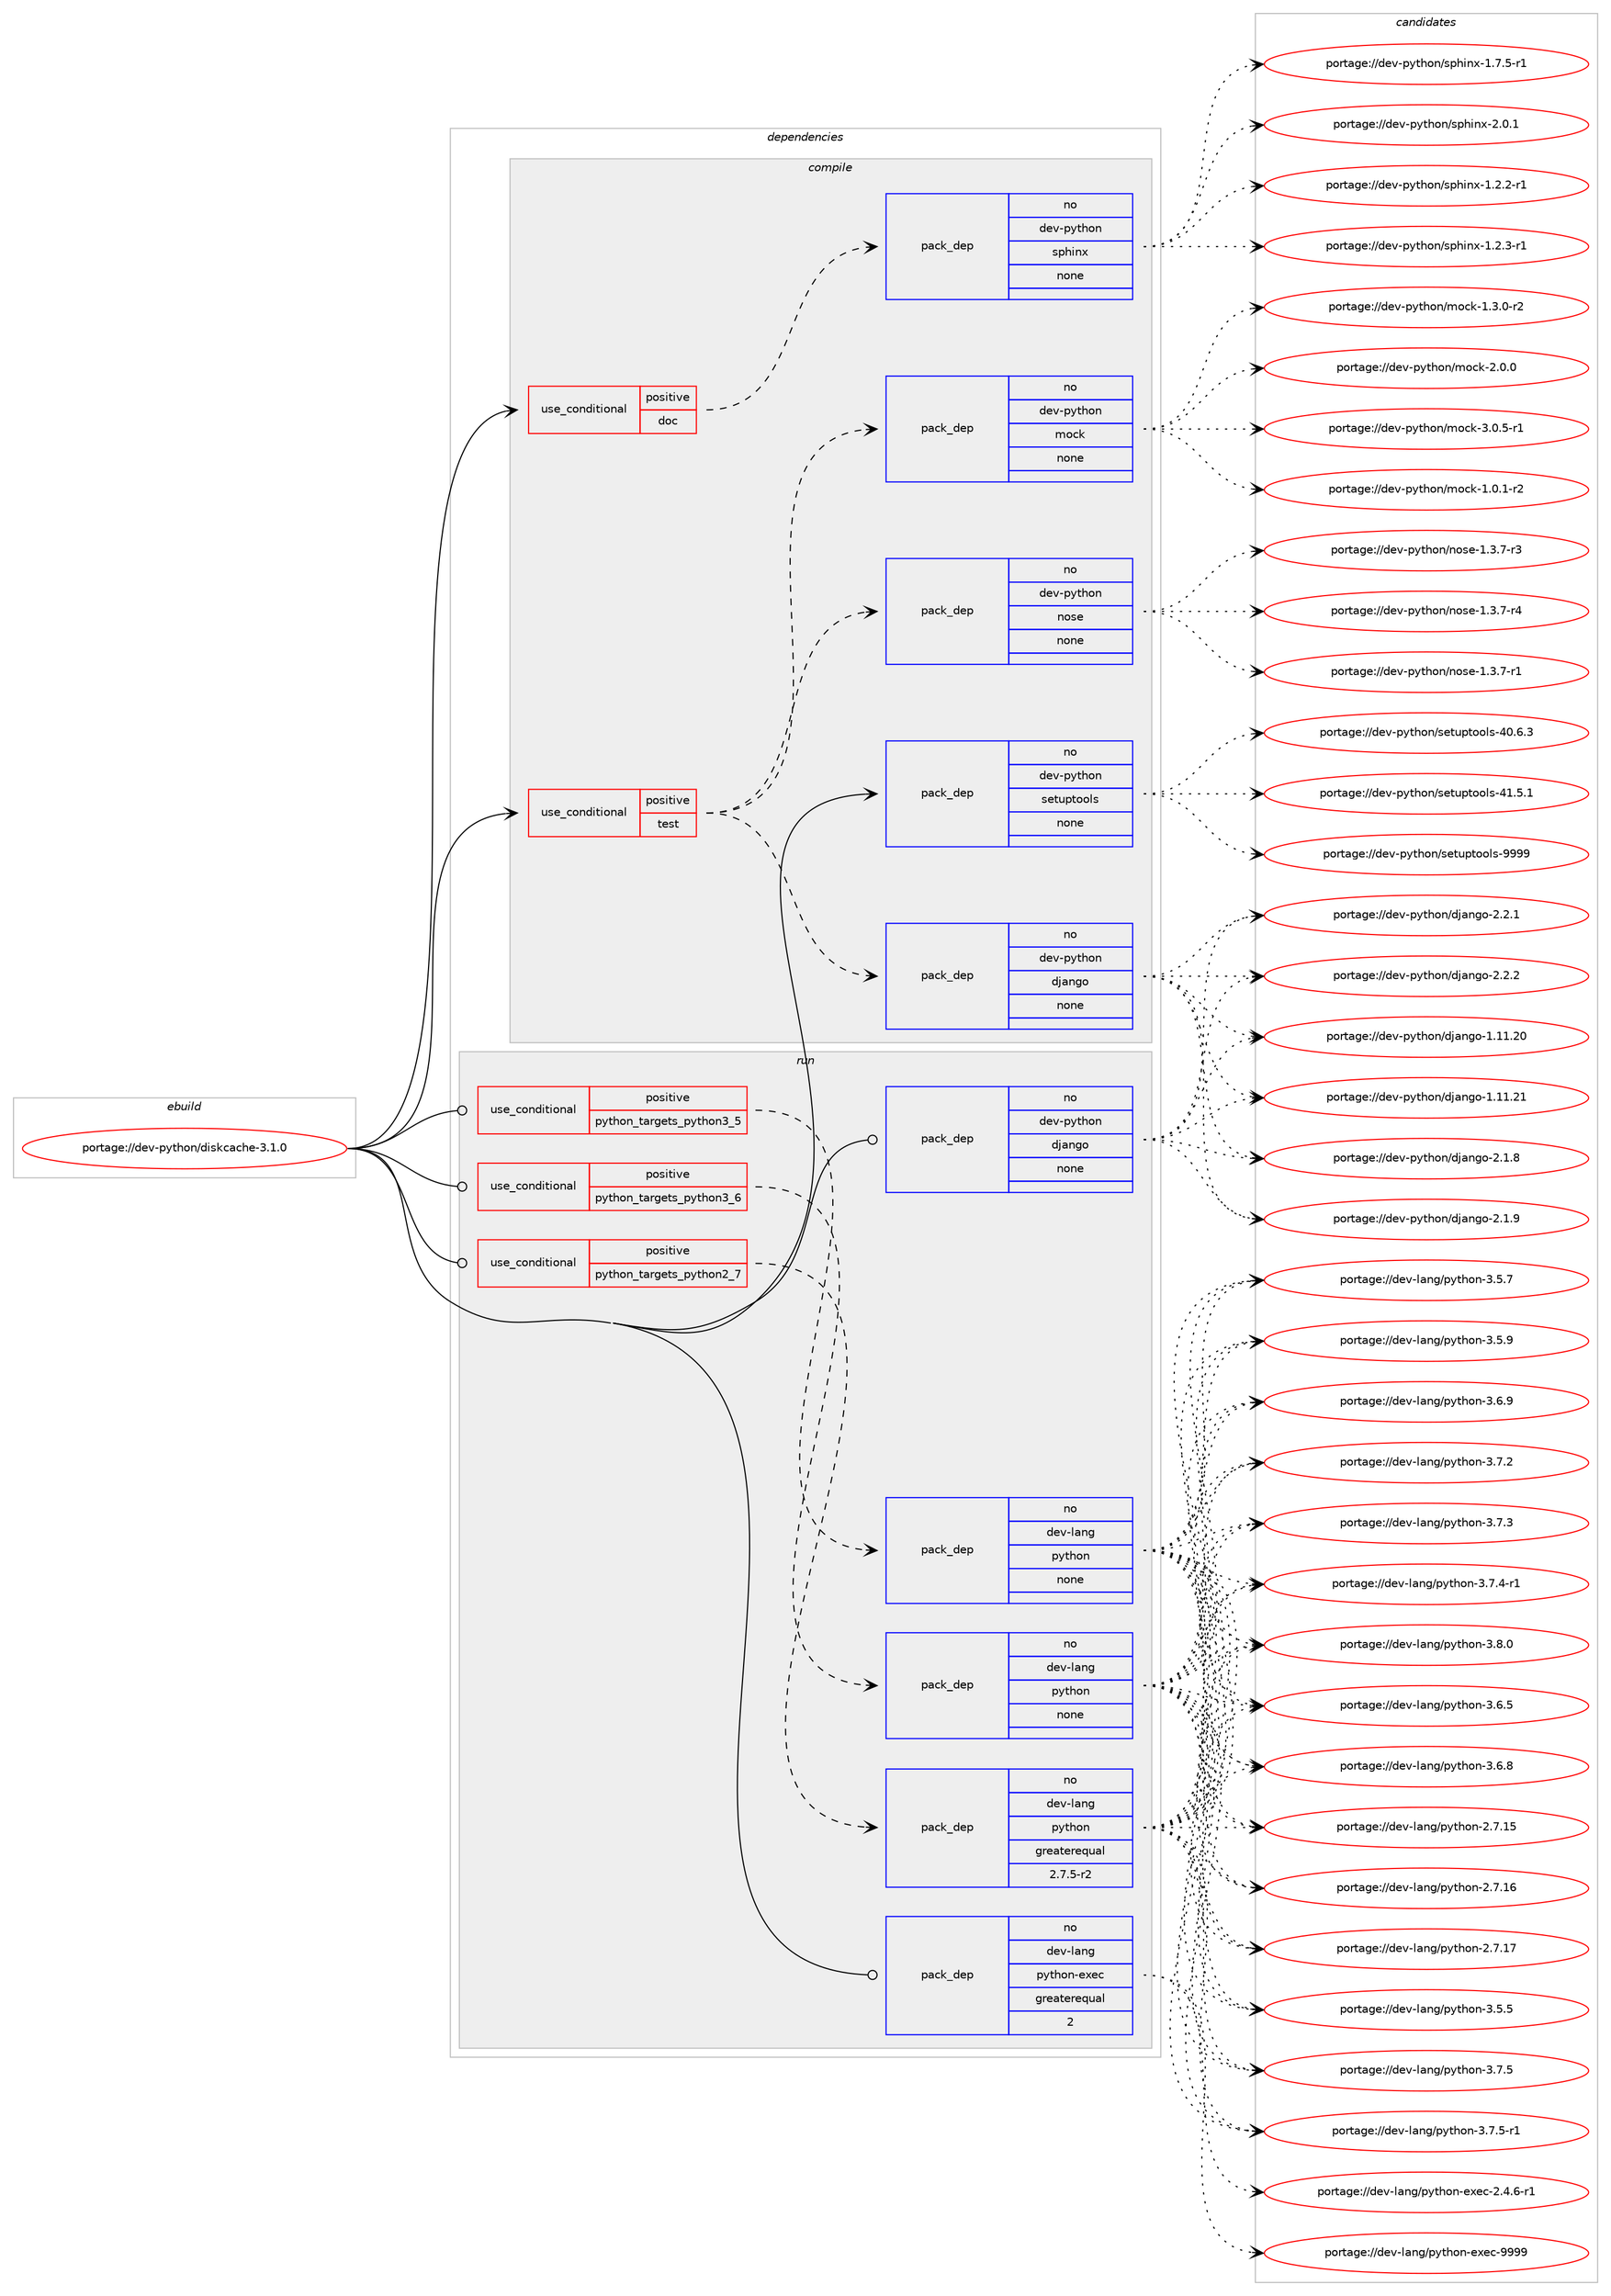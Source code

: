 digraph prolog {

# *************
# Graph options
# *************

newrank=true;
concentrate=true;
compound=true;
graph [rankdir=LR,fontname=Helvetica,fontsize=10,ranksep=1.5];#, ranksep=2.5, nodesep=0.2];
edge  [arrowhead=vee];
node  [fontname=Helvetica,fontsize=10];

# **********
# The ebuild
# **********

subgraph cluster_leftcol {
color=gray;
rank=same;
label=<<i>ebuild</i>>;
id [label="portage://dev-python/diskcache-3.1.0", color=red, width=4, href="../dev-python/diskcache-3.1.0.svg"];
}

# ****************
# The dependencies
# ****************

subgraph cluster_midcol {
color=gray;
label=<<i>dependencies</i>>;
subgraph cluster_compile {
fillcolor="#eeeeee";
style=filled;
label=<<i>compile</i>>;
subgraph cond27741 {
dependency136563 [label=<<TABLE BORDER="0" CELLBORDER="1" CELLSPACING="0" CELLPADDING="4"><TR><TD ROWSPAN="3" CELLPADDING="10">use_conditional</TD></TR><TR><TD>positive</TD></TR><TR><TD>doc</TD></TR></TABLE>>, shape=none, color=red];
subgraph pack105497 {
dependency136564 [label=<<TABLE BORDER="0" CELLBORDER="1" CELLSPACING="0" CELLPADDING="4" WIDTH="220"><TR><TD ROWSPAN="6" CELLPADDING="30">pack_dep</TD></TR><TR><TD WIDTH="110">no</TD></TR><TR><TD>dev-python</TD></TR><TR><TD>sphinx</TD></TR><TR><TD>none</TD></TR><TR><TD></TD></TR></TABLE>>, shape=none, color=blue];
}
dependency136563:e -> dependency136564:w [weight=20,style="dashed",arrowhead="vee"];
}
id:e -> dependency136563:w [weight=20,style="solid",arrowhead="vee"];
subgraph cond27742 {
dependency136565 [label=<<TABLE BORDER="0" CELLBORDER="1" CELLSPACING="0" CELLPADDING="4"><TR><TD ROWSPAN="3" CELLPADDING="10">use_conditional</TD></TR><TR><TD>positive</TD></TR><TR><TD>test</TD></TR></TABLE>>, shape=none, color=red];
subgraph pack105498 {
dependency136566 [label=<<TABLE BORDER="0" CELLBORDER="1" CELLSPACING="0" CELLPADDING="4" WIDTH="220"><TR><TD ROWSPAN="6" CELLPADDING="30">pack_dep</TD></TR><TR><TD WIDTH="110">no</TD></TR><TR><TD>dev-python</TD></TR><TR><TD>django</TD></TR><TR><TD>none</TD></TR><TR><TD></TD></TR></TABLE>>, shape=none, color=blue];
}
dependency136565:e -> dependency136566:w [weight=20,style="dashed",arrowhead="vee"];
subgraph pack105499 {
dependency136567 [label=<<TABLE BORDER="0" CELLBORDER="1" CELLSPACING="0" CELLPADDING="4" WIDTH="220"><TR><TD ROWSPAN="6" CELLPADDING="30">pack_dep</TD></TR><TR><TD WIDTH="110">no</TD></TR><TR><TD>dev-python</TD></TR><TR><TD>mock</TD></TR><TR><TD>none</TD></TR><TR><TD></TD></TR></TABLE>>, shape=none, color=blue];
}
dependency136565:e -> dependency136567:w [weight=20,style="dashed",arrowhead="vee"];
subgraph pack105500 {
dependency136568 [label=<<TABLE BORDER="0" CELLBORDER="1" CELLSPACING="0" CELLPADDING="4" WIDTH="220"><TR><TD ROWSPAN="6" CELLPADDING="30">pack_dep</TD></TR><TR><TD WIDTH="110">no</TD></TR><TR><TD>dev-python</TD></TR><TR><TD>nose</TD></TR><TR><TD>none</TD></TR><TR><TD></TD></TR></TABLE>>, shape=none, color=blue];
}
dependency136565:e -> dependency136568:w [weight=20,style="dashed",arrowhead="vee"];
}
id:e -> dependency136565:w [weight=20,style="solid",arrowhead="vee"];
subgraph pack105501 {
dependency136569 [label=<<TABLE BORDER="0" CELLBORDER="1" CELLSPACING="0" CELLPADDING="4" WIDTH="220"><TR><TD ROWSPAN="6" CELLPADDING="30">pack_dep</TD></TR><TR><TD WIDTH="110">no</TD></TR><TR><TD>dev-python</TD></TR><TR><TD>setuptools</TD></TR><TR><TD>none</TD></TR><TR><TD></TD></TR></TABLE>>, shape=none, color=blue];
}
id:e -> dependency136569:w [weight=20,style="solid",arrowhead="vee"];
}
subgraph cluster_compileandrun {
fillcolor="#eeeeee";
style=filled;
label=<<i>compile and run</i>>;
}
subgraph cluster_run {
fillcolor="#eeeeee";
style=filled;
label=<<i>run</i>>;
subgraph cond27743 {
dependency136570 [label=<<TABLE BORDER="0" CELLBORDER="1" CELLSPACING="0" CELLPADDING="4"><TR><TD ROWSPAN="3" CELLPADDING="10">use_conditional</TD></TR><TR><TD>positive</TD></TR><TR><TD>python_targets_python2_7</TD></TR></TABLE>>, shape=none, color=red];
subgraph pack105502 {
dependency136571 [label=<<TABLE BORDER="0" CELLBORDER="1" CELLSPACING="0" CELLPADDING="4" WIDTH="220"><TR><TD ROWSPAN="6" CELLPADDING="30">pack_dep</TD></TR><TR><TD WIDTH="110">no</TD></TR><TR><TD>dev-lang</TD></TR><TR><TD>python</TD></TR><TR><TD>greaterequal</TD></TR><TR><TD>2.7.5-r2</TD></TR></TABLE>>, shape=none, color=blue];
}
dependency136570:e -> dependency136571:w [weight=20,style="dashed",arrowhead="vee"];
}
id:e -> dependency136570:w [weight=20,style="solid",arrowhead="odot"];
subgraph cond27744 {
dependency136572 [label=<<TABLE BORDER="0" CELLBORDER="1" CELLSPACING="0" CELLPADDING="4"><TR><TD ROWSPAN="3" CELLPADDING="10">use_conditional</TD></TR><TR><TD>positive</TD></TR><TR><TD>python_targets_python3_5</TD></TR></TABLE>>, shape=none, color=red];
subgraph pack105503 {
dependency136573 [label=<<TABLE BORDER="0" CELLBORDER="1" CELLSPACING="0" CELLPADDING="4" WIDTH="220"><TR><TD ROWSPAN="6" CELLPADDING="30">pack_dep</TD></TR><TR><TD WIDTH="110">no</TD></TR><TR><TD>dev-lang</TD></TR><TR><TD>python</TD></TR><TR><TD>none</TD></TR><TR><TD></TD></TR></TABLE>>, shape=none, color=blue];
}
dependency136572:e -> dependency136573:w [weight=20,style="dashed",arrowhead="vee"];
}
id:e -> dependency136572:w [weight=20,style="solid",arrowhead="odot"];
subgraph cond27745 {
dependency136574 [label=<<TABLE BORDER="0" CELLBORDER="1" CELLSPACING="0" CELLPADDING="4"><TR><TD ROWSPAN="3" CELLPADDING="10">use_conditional</TD></TR><TR><TD>positive</TD></TR><TR><TD>python_targets_python3_6</TD></TR></TABLE>>, shape=none, color=red];
subgraph pack105504 {
dependency136575 [label=<<TABLE BORDER="0" CELLBORDER="1" CELLSPACING="0" CELLPADDING="4" WIDTH="220"><TR><TD ROWSPAN="6" CELLPADDING="30">pack_dep</TD></TR><TR><TD WIDTH="110">no</TD></TR><TR><TD>dev-lang</TD></TR><TR><TD>python</TD></TR><TR><TD>none</TD></TR><TR><TD></TD></TR></TABLE>>, shape=none, color=blue];
}
dependency136574:e -> dependency136575:w [weight=20,style="dashed",arrowhead="vee"];
}
id:e -> dependency136574:w [weight=20,style="solid",arrowhead="odot"];
subgraph pack105505 {
dependency136576 [label=<<TABLE BORDER="0" CELLBORDER="1" CELLSPACING="0" CELLPADDING="4" WIDTH="220"><TR><TD ROWSPAN="6" CELLPADDING="30">pack_dep</TD></TR><TR><TD WIDTH="110">no</TD></TR><TR><TD>dev-lang</TD></TR><TR><TD>python-exec</TD></TR><TR><TD>greaterequal</TD></TR><TR><TD>2</TD></TR></TABLE>>, shape=none, color=blue];
}
id:e -> dependency136576:w [weight=20,style="solid",arrowhead="odot"];
subgraph pack105506 {
dependency136577 [label=<<TABLE BORDER="0" CELLBORDER="1" CELLSPACING="0" CELLPADDING="4" WIDTH="220"><TR><TD ROWSPAN="6" CELLPADDING="30">pack_dep</TD></TR><TR><TD WIDTH="110">no</TD></TR><TR><TD>dev-python</TD></TR><TR><TD>django</TD></TR><TR><TD>none</TD></TR><TR><TD></TD></TR></TABLE>>, shape=none, color=blue];
}
id:e -> dependency136577:w [weight=20,style="solid",arrowhead="odot"];
}
}

# **************
# The candidates
# **************

subgraph cluster_choices {
rank=same;
color=gray;
label=<<i>candidates</i>>;

subgraph choice105497 {
color=black;
nodesep=1;
choiceportage10010111845112121116104111110471151121041051101204549465046504511449 [label="portage://dev-python/sphinx-1.2.2-r1", color=red, width=4,href="../dev-python/sphinx-1.2.2-r1.svg"];
choiceportage10010111845112121116104111110471151121041051101204549465046514511449 [label="portage://dev-python/sphinx-1.2.3-r1", color=red, width=4,href="../dev-python/sphinx-1.2.3-r1.svg"];
choiceportage10010111845112121116104111110471151121041051101204549465546534511449 [label="portage://dev-python/sphinx-1.7.5-r1", color=red, width=4,href="../dev-python/sphinx-1.7.5-r1.svg"];
choiceportage1001011184511212111610411111047115112104105110120455046484649 [label="portage://dev-python/sphinx-2.0.1", color=red, width=4,href="../dev-python/sphinx-2.0.1.svg"];
dependency136564:e -> choiceportage10010111845112121116104111110471151121041051101204549465046504511449:w [style=dotted,weight="100"];
dependency136564:e -> choiceportage10010111845112121116104111110471151121041051101204549465046514511449:w [style=dotted,weight="100"];
dependency136564:e -> choiceportage10010111845112121116104111110471151121041051101204549465546534511449:w [style=dotted,weight="100"];
dependency136564:e -> choiceportage1001011184511212111610411111047115112104105110120455046484649:w [style=dotted,weight="100"];
}
subgraph choice105498 {
color=black;
nodesep=1;
choiceportage1001011184511212111610411111047100106971101031114549464949465048 [label="portage://dev-python/django-1.11.20", color=red, width=4,href="../dev-python/django-1.11.20.svg"];
choiceportage1001011184511212111610411111047100106971101031114549464949465049 [label="portage://dev-python/django-1.11.21", color=red, width=4,href="../dev-python/django-1.11.21.svg"];
choiceportage100101118451121211161041111104710010697110103111455046494656 [label="portage://dev-python/django-2.1.8", color=red, width=4,href="../dev-python/django-2.1.8.svg"];
choiceportage100101118451121211161041111104710010697110103111455046494657 [label="portage://dev-python/django-2.1.9", color=red, width=4,href="../dev-python/django-2.1.9.svg"];
choiceportage100101118451121211161041111104710010697110103111455046504649 [label="portage://dev-python/django-2.2.1", color=red, width=4,href="../dev-python/django-2.2.1.svg"];
choiceportage100101118451121211161041111104710010697110103111455046504650 [label="portage://dev-python/django-2.2.2", color=red, width=4,href="../dev-python/django-2.2.2.svg"];
dependency136566:e -> choiceportage1001011184511212111610411111047100106971101031114549464949465048:w [style=dotted,weight="100"];
dependency136566:e -> choiceportage1001011184511212111610411111047100106971101031114549464949465049:w [style=dotted,weight="100"];
dependency136566:e -> choiceportage100101118451121211161041111104710010697110103111455046494656:w [style=dotted,weight="100"];
dependency136566:e -> choiceportage100101118451121211161041111104710010697110103111455046494657:w [style=dotted,weight="100"];
dependency136566:e -> choiceportage100101118451121211161041111104710010697110103111455046504649:w [style=dotted,weight="100"];
dependency136566:e -> choiceportage100101118451121211161041111104710010697110103111455046504650:w [style=dotted,weight="100"];
}
subgraph choice105499 {
color=black;
nodesep=1;
choiceportage1001011184511212111610411111047109111991074549464846494511450 [label="portage://dev-python/mock-1.0.1-r2", color=red, width=4,href="../dev-python/mock-1.0.1-r2.svg"];
choiceportage1001011184511212111610411111047109111991074549465146484511450 [label="portage://dev-python/mock-1.3.0-r2", color=red, width=4,href="../dev-python/mock-1.3.0-r2.svg"];
choiceportage100101118451121211161041111104710911199107455046484648 [label="portage://dev-python/mock-2.0.0", color=red, width=4,href="../dev-python/mock-2.0.0.svg"];
choiceportage1001011184511212111610411111047109111991074551464846534511449 [label="portage://dev-python/mock-3.0.5-r1", color=red, width=4,href="../dev-python/mock-3.0.5-r1.svg"];
dependency136567:e -> choiceportage1001011184511212111610411111047109111991074549464846494511450:w [style=dotted,weight="100"];
dependency136567:e -> choiceportage1001011184511212111610411111047109111991074549465146484511450:w [style=dotted,weight="100"];
dependency136567:e -> choiceportage100101118451121211161041111104710911199107455046484648:w [style=dotted,weight="100"];
dependency136567:e -> choiceportage1001011184511212111610411111047109111991074551464846534511449:w [style=dotted,weight="100"];
}
subgraph choice105500 {
color=black;
nodesep=1;
choiceportage10010111845112121116104111110471101111151014549465146554511449 [label="portage://dev-python/nose-1.3.7-r1", color=red, width=4,href="../dev-python/nose-1.3.7-r1.svg"];
choiceportage10010111845112121116104111110471101111151014549465146554511451 [label="portage://dev-python/nose-1.3.7-r3", color=red, width=4,href="../dev-python/nose-1.3.7-r3.svg"];
choiceportage10010111845112121116104111110471101111151014549465146554511452 [label="portage://dev-python/nose-1.3.7-r4", color=red, width=4,href="../dev-python/nose-1.3.7-r4.svg"];
dependency136568:e -> choiceportage10010111845112121116104111110471101111151014549465146554511449:w [style=dotted,weight="100"];
dependency136568:e -> choiceportage10010111845112121116104111110471101111151014549465146554511451:w [style=dotted,weight="100"];
dependency136568:e -> choiceportage10010111845112121116104111110471101111151014549465146554511452:w [style=dotted,weight="100"];
}
subgraph choice105501 {
color=black;
nodesep=1;
choiceportage100101118451121211161041111104711510111611711211611111110811545524846544651 [label="portage://dev-python/setuptools-40.6.3", color=red, width=4,href="../dev-python/setuptools-40.6.3.svg"];
choiceportage100101118451121211161041111104711510111611711211611111110811545524946534649 [label="portage://dev-python/setuptools-41.5.1", color=red, width=4,href="../dev-python/setuptools-41.5.1.svg"];
choiceportage10010111845112121116104111110471151011161171121161111111081154557575757 [label="portage://dev-python/setuptools-9999", color=red, width=4,href="../dev-python/setuptools-9999.svg"];
dependency136569:e -> choiceportage100101118451121211161041111104711510111611711211611111110811545524846544651:w [style=dotted,weight="100"];
dependency136569:e -> choiceportage100101118451121211161041111104711510111611711211611111110811545524946534649:w [style=dotted,weight="100"];
dependency136569:e -> choiceportage10010111845112121116104111110471151011161171121161111111081154557575757:w [style=dotted,weight="100"];
}
subgraph choice105502 {
color=black;
nodesep=1;
choiceportage10010111845108971101034711212111610411111045504655464953 [label="portage://dev-lang/python-2.7.15", color=red, width=4,href="../dev-lang/python-2.7.15.svg"];
choiceportage10010111845108971101034711212111610411111045504655464954 [label="portage://dev-lang/python-2.7.16", color=red, width=4,href="../dev-lang/python-2.7.16.svg"];
choiceportage10010111845108971101034711212111610411111045504655464955 [label="portage://dev-lang/python-2.7.17", color=red, width=4,href="../dev-lang/python-2.7.17.svg"];
choiceportage100101118451089711010347112121116104111110455146534653 [label="portage://dev-lang/python-3.5.5", color=red, width=4,href="../dev-lang/python-3.5.5.svg"];
choiceportage100101118451089711010347112121116104111110455146534655 [label="portage://dev-lang/python-3.5.7", color=red, width=4,href="../dev-lang/python-3.5.7.svg"];
choiceportage100101118451089711010347112121116104111110455146534657 [label="portage://dev-lang/python-3.5.9", color=red, width=4,href="../dev-lang/python-3.5.9.svg"];
choiceportage100101118451089711010347112121116104111110455146544653 [label="portage://dev-lang/python-3.6.5", color=red, width=4,href="../dev-lang/python-3.6.5.svg"];
choiceportage100101118451089711010347112121116104111110455146544656 [label="portage://dev-lang/python-3.6.8", color=red, width=4,href="../dev-lang/python-3.6.8.svg"];
choiceportage100101118451089711010347112121116104111110455146544657 [label="portage://dev-lang/python-3.6.9", color=red, width=4,href="../dev-lang/python-3.6.9.svg"];
choiceportage100101118451089711010347112121116104111110455146554650 [label="portage://dev-lang/python-3.7.2", color=red, width=4,href="../dev-lang/python-3.7.2.svg"];
choiceportage100101118451089711010347112121116104111110455146554651 [label="portage://dev-lang/python-3.7.3", color=red, width=4,href="../dev-lang/python-3.7.3.svg"];
choiceportage1001011184510897110103471121211161041111104551465546524511449 [label="portage://dev-lang/python-3.7.4-r1", color=red, width=4,href="../dev-lang/python-3.7.4-r1.svg"];
choiceportage100101118451089711010347112121116104111110455146554653 [label="portage://dev-lang/python-3.7.5", color=red, width=4,href="../dev-lang/python-3.7.5.svg"];
choiceportage1001011184510897110103471121211161041111104551465546534511449 [label="portage://dev-lang/python-3.7.5-r1", color=red, width=4,href="../dev-lang/python-3.7.5-r1.svg"];
choiceportage100101118451089711010347112121116104111110455146564648 [label="portage://dev-lang/python-3.8.0", color=red, width=4,href="../dev-lang/python-3.8.0.svg"];
dependency136571:e -> choiceportage10010111845108971101034711212111610411111045504655464953:w [style=dotted,weight="100"];
dependency136571:e -> choiceportage10010111845108971101034711212111610411111045504655464954:w [style=dotted,weight="100"];
dependency136571:e -> choiceportage10010111845108971101034711212111610411111045504655464955:w [style=dotted,weight="100"];
dependency136571:e -> choiceportage100101118451089711010347112121116104111110455146534653:w [style=dotted,weight="100"];
dependency136571:e -> choiceportage100101118451089711010347112121116104111110455146534655:w [style=dotted,weight="100"];
dependency136571:e -> choiceportage100101118451089711010347112121116104111110455146534657:w [style=dotted,weight="100"];
dependency136571:e -> choiceportage100101118451089711010347112121116104111110455146544653:w [style=dotted,weight="100"];
dependency136571:e -> choiceportage100101118451089711010347112121116104111110455146544656:w [style=dotted,weight="100"];
dependency136571:e -> choiceportage100101118451089711010347112121116104111110455146544657:w [style=dotted,weight="100"];
dependency136571:e -> choiceportage100101118451089711010347112121116104111110455146554650:w [style=dotted,weight="100"];
dependency136571:e -> choiceportage100101118451089711010347112121116104111110455146554651:w [style=dotted,weight="100"];
dependency136571:e -> choiceportage1001011184510897110103471121211161041111104551465546524511449:w [style=dotted,weight="100"];
dependency136571:e -> choiceportage100101118451089711010347112121116104111110455146554653:w [style=dotted,weight="100"];
dependency136571:e -> choiceportage1001011184510897110103471121211161041111104551465546534511449:w [style=dotted,weight="100"];
dependency136571:e -> choiceportage100101118451089711010347112121116104111110455146564648:w [style=dotted,weight="100"];
}
subgraph choice105503 {
color=black;
nodesep=1;
choiceportage10010111845108971101034711212111610411111045504655464953 [label="portage://dev-lang/python-2.7.15", color=red, width=4,href="../dev-lang/python-2.7.15.svg"];
choiceportage10010111845108971101034711212111610411111045504655464954 [label="portage://dev-lang/python-2.7.16", color=red, width=4,href="../dev-lang/python-2.7.16.svg"];
choiceportage10010111845108971101034711212111610411111045504655464955 [label="portage://dev-lang/python-2.7.17", color=red, width=4,href="../dev-lang/python-2.7.17.svg"];
choiceportage100101118451089711010347112121116104111110455146534653 [label="portage://dev-lang/python-3.5.5", color=red, width=4,href="../dev-lang/python-3.5.5.svg"];
choiceportage100101118451089711010347112121116104111110455146534655 [label="portage://dev-lang/python-3.5.7", color=red, width=4,href="../dev-lang/python-3.5.7.svg"];
choiceportage100101118451089711010347112121116104111110455146534657 [label="portage://dev-lang/python-3.5.9", color=red, width=4,href="../dev-lang/python-3.5.9.svg"];
choiceportage100101118451089711010347112121116104111110455146544653 [label="portage://dev-lang/python-3.6.5", color=red, width=4,href="../dev-lang/python-3.6.5.svg"];
choiceportage100101118451089711010347112121116104111110455146544656 [label="portage://dev-lang/python-3.6.8", color=red, width=4,href="../dev-lang/python-3.6.8.svg"];
choiceportage100101118451089711010347112121116104111110455146544657 [label="portage://dev-lang/python-3.6.9", color=red, width=4,href="../dev-lang/python-3.6.9.svg"];
choiceportage100101118451089711010347112121116104111110455146554650 [label="portage://dev-lang/python-3.7.2", color=red, width=4,href="../dev-lang/python-3.7.2.svg"];
choiceportage100101118451089711010347112121116104111110455146554651 [label="portage://dev-lang/python-3.7.3", color=red, width=4,href="../dev-lang/python-3.7.3.svg"];
choiceportage1001011184510897110103471121211161041111104551465546524511449 [label="portage://dev-lang/python-3.7.4-r1", color=red, width=4,href="../dev-lang/python-3.7.4-r1.svg"];
choiceportage100101118451089711010347112121116104111110455146554653 [label="portage://dev-lang/python-3.7.5", color=red, width=4,href="../dev-lang/python-3.7.5.svg"];
choiceportage1001011184510897110103471121211161041111104551465546534511449 [label="portage://dev-lang/python-3.7.5-r1", color=red, width=4,href="../dev-lang/python-3.7.5-r1.svg"];
choiceportage100101118451089711010347112121116104111110455146564648 [label="portage://dev-lang/python-3.8.0", color=red, width=4,href="../dev-lang/python-3.8.0.svg"];
dependency136573:e -> choiceportage10010111845108971101034711212111610411111045504655464953:w [style=dotted,weight="100"];
dependency136573:e -> choiceportage10010111845108971101034711212111610411111045504655464954:w [style=dotted,weight="100"];
dependency136573:e -> choiceportage10010111845108971101034711212111610411111045504655464955:w [style=dotted,weight="100"];
dependency136573:e -> choiceportage100101118451089711010347112121116104111110455146534653:w [style=dotted,weight="100"];
dependency136573:e -> choiceportage100101118451089711010347112121116104111110455146534655:w [style=dotted,weight="100"];
dependency136573:e -> choiceportage100101118451089711010347112121116104111110455146534657:w [style=dotted,weight="100"];
dependency136573:e -> choiceportage100101118451089711010347112121116104111110455146544653:w [style=dotted,weight="100"];
dependency136573:e -> choiceportage100101118451089711010347112121116104111110455146544656:w [style=dotted,weight="100"];
dependency136573:e -> choiceportage100101118451089711010347112121116104111110455146544657:w [style=dotted,weight="100"];
dependency136573:e -> choiceportage100101118451089711010347112121116104111110455146554650:w [style=dotted,weight="100"];
dependency136573:e -> choiceportage100101118451089711010347112121116104111110455146554651:w [style=dotted,weight="100"];
dependency136573:e -> choiceportage1001011184510897110103471121211161041111104551465546524511449:w [style=dotted,weight="100"];
dependency136573:e -> choiceportage100101118451089711010347112121116104111110455146554653:w [style=dotted,weight="100"];
dependency136573:e -> choiceportage1001011184510897110103471121211161041111104551465546534511449:w [style=dotted,weight="100"];
dependency136573:e -> choiceportage100101118451089711010347112121116104111110455146564648:w [style=dotted,weight="100"];
}
subgraph choice105504 {
color=black;
nodesep=1;
choiceportage10010111845108971101034711212111610411111045504655464953 [label="portage://dev-lang/python-2.7.15", color=red, width=4,href="../dev-lang/python-2.7.15.svg"];
choiceportage10010111845108971101034711212111610411111045504655464954 [label="portage://dev-lang/python-2.7.16", color=red, width=4,href="../dev-lang/python-2.7.16.svg"];
choiceportage10010111845108971101034711212111610411111045504655464955 [label="portage://dev-lang/python-2.7.17", color=red, width=4,href="../dev-lang/python-2.7.17.svg"];
choiceportage100101118451089711010347112121116104111110455146534653 [label="portage://dev-lang/python-3.5.5", color=red, width=4,href="../dev-lang/python-3.5.5.svg"];
choiceportage100101118451089711010347112121116104111110455146534655 [label="portage://dev-lang/python-3.5.7", color=red, width=4,href="../dev-lang/python-3.5.7.svg"];
choiceportage100101118451089711010347112121116104111110455146534657 [label="portage://dev-lang/python-3.5.9", color=red, width=4,href="../dev-lang/python-3.5.9.svg"];
choiceportage100101118451089711010347112121116104111110455146544653 [label="portage://dev-lang/python-3.6.5", color=red, width=4,href="../dev-lang/python-3.6.5.svg"];
choiceportage100101118451089711010347112121116104111110455146544656 [label="portage://dev-lang/python-3.6.8", color=red, width=4,href="../dev-lang/python-3.6.8.svg"];
choiceportage100101118451089711010347112121116104111110455146544657 [label="portage://dev-lang/python-3.6.9", color=red, width=4,href="../dev-lang/python-3.6.9.svg"];
choiceportage100101118451089711010347112121116104111110455146554650 [label="portage://dev-lang/python-3.7.2", color=red, width=4,href="../dev-lang/python-3.7.2.svg"];
choiceportage100101118451089711010347112121116104111110455146554651 [label="portage://dev-lang/python-3.7.3", color=red, width=4,href="../dev-lang/python-3.7.3.svg"];
choiceportage1001011184510897110103471121211161041111104551465546524511449 [label="portage://dev-lang/python-3.7.4-r1", color=red, width=4,href="../dev-lang/python-3.7.4-r1.svg"];
choiceportage100101118451089711010347112121116104111110455146554653 [label="portage://dev-lang/python-3.7.5", color=red, width=4,href="../dev-lang/python-3.7.5.svg"];
choiceportage1001011184510897110103471121211161041111104551465546534511449 [label="portage://dev-lang/python-3.7.5-r1", color=red, width=4,href="../dev-lang/python-3.7.5-r1.svg"];
choiceportage100101118451089711010347112121116104111110455146564648 [label="portage://dev-lang/python-3.8.0", color=red, width=4,href="../dev-lang/python-3.8.0.svg"];
dependency136575:e -> choiceportage10010111845108971101034711212111610411111045504655464953:w [style=dotted,weight="100"];
dependency136575:e -> choiceportage10010111845108971101034711212111610411111045504655464954:w [style=dotted,weight="100"];
dependency136575:e -> choiceportage10010111845108971101034711212111610411111045504655464955:w [style=dotted,weight="100"];
dependency136575:e -> choiceportage100101118451089711010347112121116104111110455146534653:w [style=dotted,weight="100"];
dependency136575:e -> choiceportage100101118451089711010347112121116104111110455146534655:w [style=dotted,weight="100"];
dependency136575:e -> choiceportage100101118451089711010347112121116104111110455146534657:w [style=dotted,weight="100"];
dependency136575:e -> choiceportage100101118451089711010347112121116104111110455146544653:w [style=dotted,weight="100"];
dependency136575:e -> choiceportage100101118451089711010347112121116104111110455146544656:w [style=dotted,weight="100"];
dependency136575:e -> choiceportage100101118451089711010347112121116104111110455146544657:w [style=dotted,weight="100"];
dependency136575:e -> choiceportage100101118451089711010347112121116104111110455146554650:w [style=dotted,weight="100"];
dependency136575:e -> choiceportage100101118451089711010347112121116104111110455146554651:w [style=dotted,weight="100"];
dependency136575:e -> choiceportage1001011184510897110103471121211161041111104551465546524511449:w [style=dotted,weight="100"];
dependency136575:e -> choiceportage100101118451089711010347112121116104111110455146554653:w [style=dotted,weight="100"];
dependency136575:e -> choiceportage1001011184510897110103471121211161041111104551465546534511449:w [style=dotted,weight="100"];
dependency136575:e -> choiceportage100101118451089711010347112121116104111110455146564648:w [style=dotted,weight="100"];
}
subgraph choice105505 {
color=black;
nodesep=1;
choiceportage10010111845108971101034711212111610411111045101120101994550465246544511449 [label="portage://dev-lang/python-exec-2.4.6-r1", color=red, width=4,href="../dev-lang/python-exec-2.4.6-r1.svg"];
choiceportage10010111845108971101034711212111610411111045101120101994557575757 [label="portage://dev-lang/python-exec-9999", color=red, width=4,href="../dev-lang/python-exec-9999.svg"];
dependency136576:e -> choiceportage10010111845108971101034711212111610411111045101120101994550465246544511449:w [style=dotted,weight="100"];
dependency136576:e -> choiceportage10010111845108971101034711212111610411111045101120101994557575757:w [style=dotted,weight="100"];
}
subgraph choice105506 {
color=black;
nodesep=1;
choiceportage1001011184511212111610411111047100106971101031114549464949465048 [label="portage://dev-python/django-1.11.20", color=red, width=4,href="../dev-python/django-1.11.20.svg"];
choiceportage1001011184511212111610411111047100106971101031114549464949465049 [label="portage://dev-python/django-1.11.21", color=red, width=4,href="../dev-python/django-1.11.21.svg"];
choiceportage100101118451121211161041111104710010697110103111455046494656 [label="portage://dev-python/django-2.1.8", color=red, width=4,href="../dev-python/django-2.1.8.svg"];
choiceportage100101118451121211161041111104710010697110103111455046494657 [label="portage://dev-python/django-2.1.9", color=red, width=4,href="../dev-python/django-2.1.9.svg"];
choiceportage100101118451121211161041111104710010697110103111455046504649 [label="portage://dev-python/django-2.2.1", color=red, width=4,href="../dev-python/django-2.2.1.svg"];
choiceportage100101118451121211161041111104710010697110103111455046504650 [label="portage://dev-python/django-2.2.2", color=red, width=4,href="../dev-python/django-2.2.2.svg"];
dependency136577:e -> choiceportage1001011184511212111610411111047100106971101031114549464949465048:w [style=dotted,weight="100"];
dependency136577:e -> choiceportage1001011184511212111610411111047100106971101031114549464949465049:w [style=dotted,weight="100"];
dependency136577:e -> choiceportage100101118451121211161041111104710010697110103111455046494656:w [style=dotted,weight="100"];
dependency136577:e -> choiceportage100101118451121211161041111104710010697110103111455046494657:w [style=dotted,weight="100"];
dependency136577:e -> choiceportage100101118451121211161041111104710010697110103111455046504649:w [style=dotted,weight="100"];
dependency136577:e -> choiceportage100101118451121211161041111104710010697110103111455046504650:w [style=dotted,weight="100"];
}
}

}
